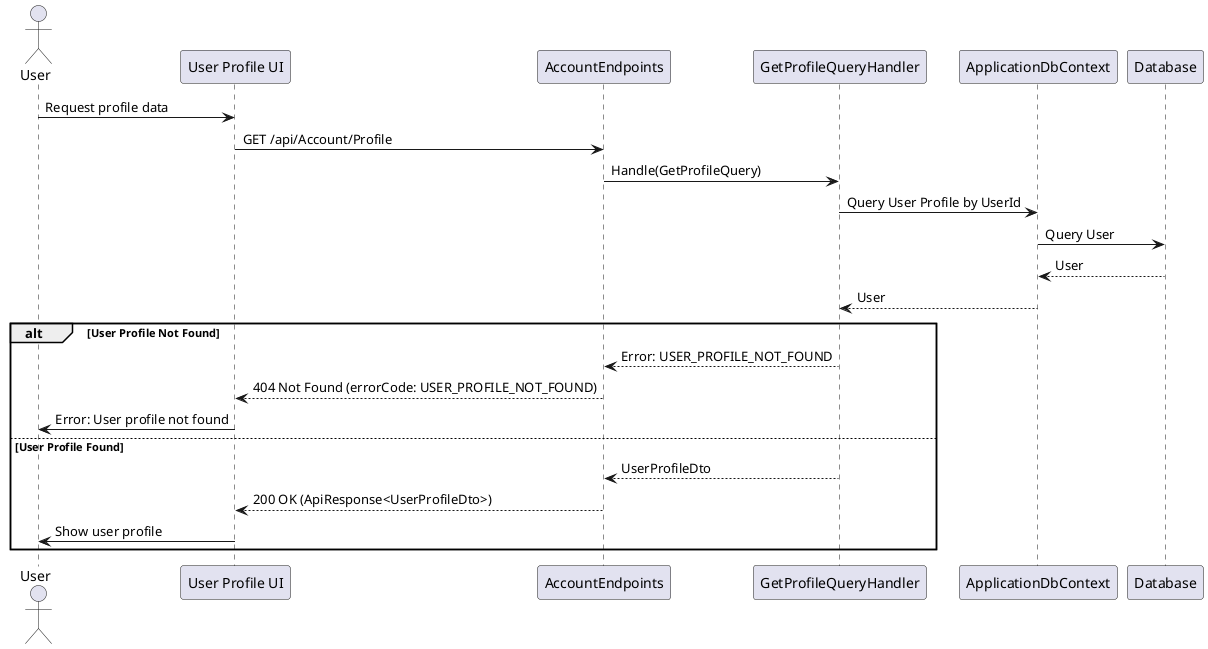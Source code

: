 @startuml
actor User
participant "User Profile UI" as UI
participant AccountEndpoints
participant GetProfileQueryHandler as Handler
participant ApplicationDbContext
participant Database

User -> UI : Request profile data
UI -> AccountEndpoints : GET /api/Account/Profile
AccountEndpoints -> Handler : Handle(GetProfileQuery)
Handler -> ApplicationDbContext : Query User Profile by UserId
ApplicationDbContext -> Database : Query User
Database --> ApplicationDbContext : User
ApplicationDbContext --> Handler : User
alt User Profile Not Found
    Handler --> AccountEndpoints : Error: USER_PROFILE_NOT_FOUND
    AccountEndpoints --> UI : 404 Not Found (errorCode: USER_PROFILE_NOT_FOUND)
    UI -> User : Error: User profile not found
else User Profile Found
    Handler --> AccountEndpoints : UserProfileDto
    AccountEndpoints --> UI : 200 OK (ApiResponse<UserProfileDto>)
    UI -> User : Show user profile
end
@enduml